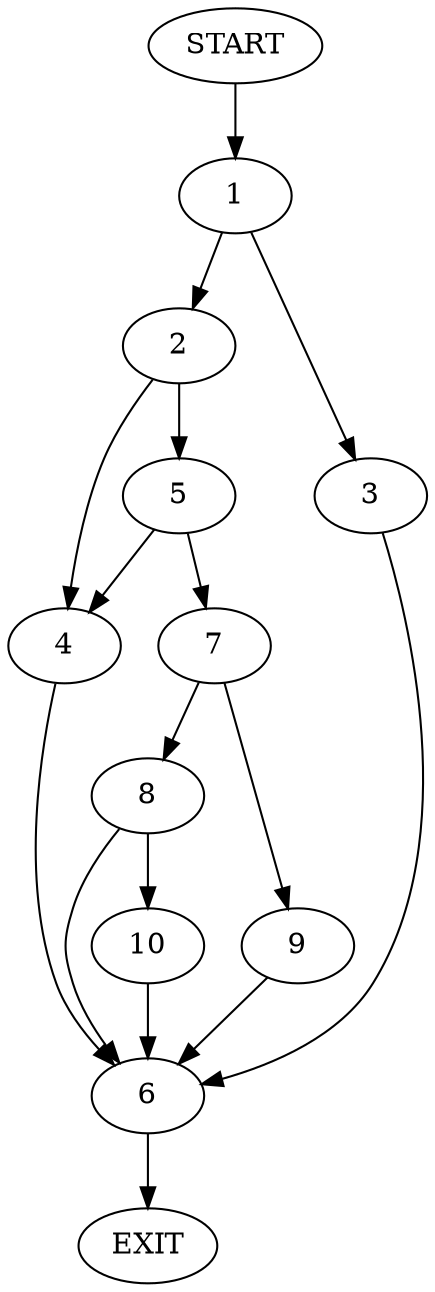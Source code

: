 digraph {
0 [label="START"]
11 [label="EXIT"]
0 -> 1
1 -> 2
1 -> 3
2 -> 4
2 -> 5
3 -> 6
6 -> 11
5 -> 4
5 -> 7
4 -> 6
7 -> 8
7 -> 9
8 -> 6
8 -> 10
9 -> 6
10 -> 6
}
